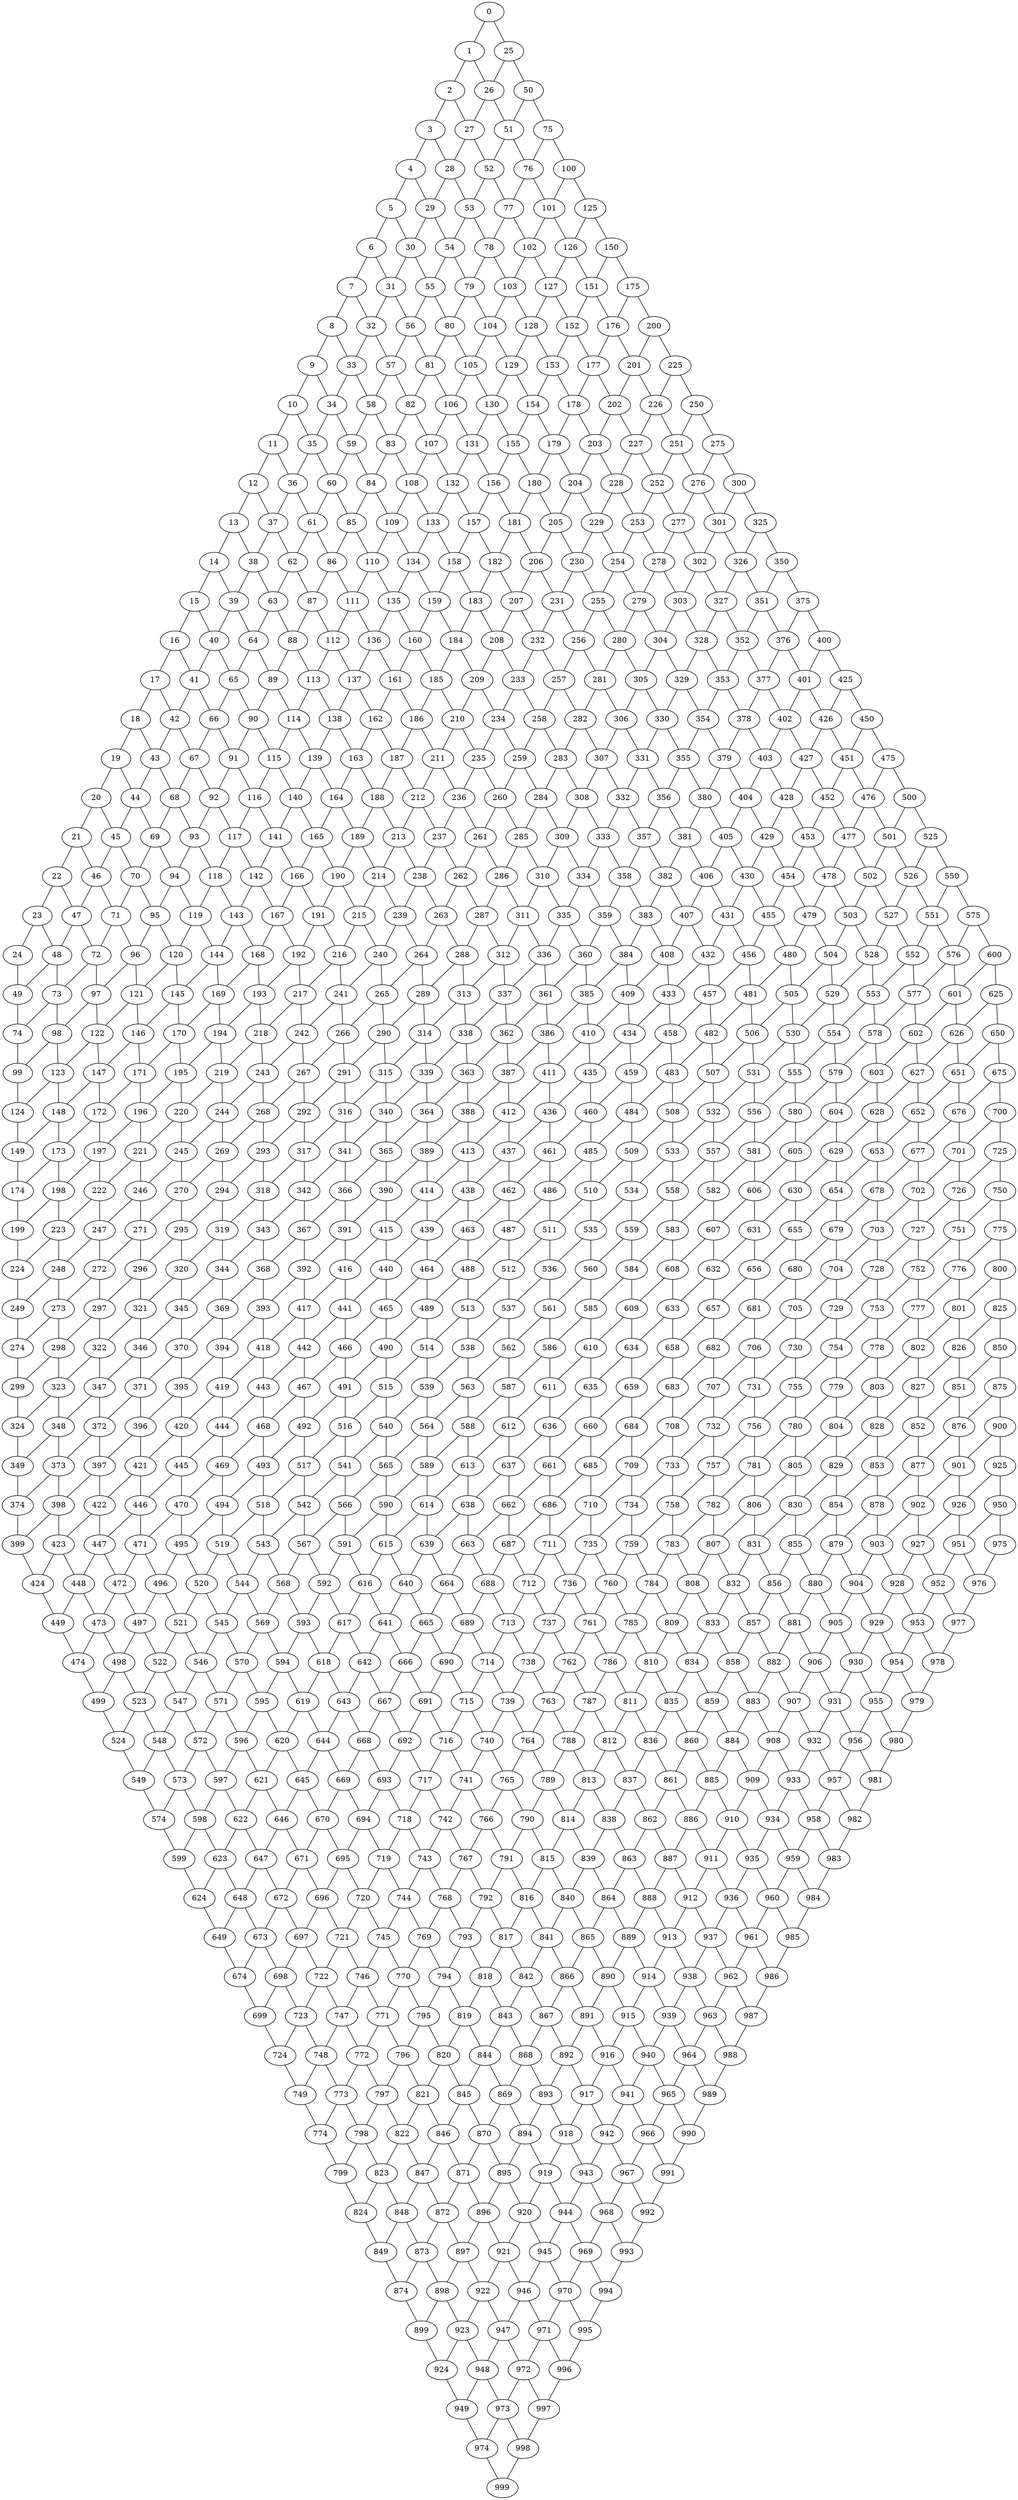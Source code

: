 graph Gmn_Malla_n25_m5 {
0;
1;
2;
3;
4;
5;
6;
7;
8;
9;
10;
11;
12;
13;
14;
15;
16;
17;
18;
19;
20;
21;
22;
23;
24;
0;
1;
2;
3;
4;
5;
6;
7;
8;
9;
10;
11;
12;
13;
14;
15;
16;
17;
18;
19;
20;
21;
22;
23;
24;
0;
1;
2;
3;
4;
5;
6;
7;
8;
9;
10;
11;
12;
13;
14;
15;
16;
17;
18;
19;
20;
21;
22;
23;
24;
0;
1;
2;
3;
4;
5;
6;
7;
8;
9;
10;
11;
12;
13;
14;
15;
16;
17;
18;
19;
20;
21;
22;
23;
24;
0;
1;
2;
3;
4;
5;
6;
7;
8;
9;
10;
11;
12;
13;
14;
15;
16;
17;
18;
19;
20;
21;
22;
23;
24;
0;
1;
2;
3;
4;
5;
6;
7;
8;
9;
10;
11;
12;
13;
14;
15;
16;
17;
18;
19;
20;
21;
22;
23;
24;
0;
1;
2;
3;
4;
5;
6;
7;
8;
9;
10;
11;
12;
13;
14;
15;
16;
17;
18;
19;
20;
21;
22;
23;
24;
0;
1;
2;
3;
4;
5;
6;
7;
8;
9;
10;
11;
12;
13;
14;
15;
16;
17;
18;
19;
20;
21;
22;
23;
24;
0;
1;
2;
3;
4;
5;
6;
7;
8;
9;
10;
11;
12;
13;
14;
15;
16;
17;
18;
19;
20;
21;
22;
23;
24;
0;
1;
2;
3;
4;
5;
6;
7;
8;
9;
10;
11;
12;
13;
14;
15;
16;
17;
18;
19;
20;
21;
22;
23;
24;
0;
1;
2;
3;
4;
5;
6;
7;
8;
9;
10;
11;
12;
13;
14;
15;
16;
17;
18;
19;
20;
21;
22;
23;
24;
0;
1;
2;
3;
4;
5;
6;
7;
8;
9;
10;
11;
12;
13;
14;
15;
16;
17;
18;
19;
20;
21;
22;
23;
24;
0;
1;
2;
3;
4;
5;
6;
7;
8;
9;
10;
11;
12;
13;
14;
15;
16;
17;
18;
19;
20;
21;
22;
23;
24;
0;
1;
2;
3;
4;
5;
6;
7;
8;
9;
10;
11;
12;
13;
14;
15;
16;
17;
18;
19;
20;
21;
22;
23;
24;
0;
1;
2;
3;
4;
5;
6;
7;
8;
9;
10;
11;
12;
13;
14;
15;
16;
17;
18;
19;
20;
21;
22;
23;
24;
0;
1;
2;
3;
4;
5;
6;
7;
8;
9;
10;
11;
12;
13;
14;
15;
16;
17;
18;
19;
20;
21;
22;
23;
24;
0;
1;
2;
3;
4;
5;
6;
7;
8;
9;
10;
11;
12;
13;
14;
15;
16;
17;
18;
19;
20;
21;
22;
23;
24;
0;
1;
2;
3;
4;
5;
6;
7;
8;
9;
10;
11;
12;
13;
14;
15;
16;
17;
18;
19;
20;
21;
22;
23;
24;
0;
1;
2;
3;
4;
5;
6;
7;
8;
9;
10;
11;
12;
13;
14;
15;
16;
17;
18;
19;
20;
21;
22;
23;
24;
0;
1;
2;
3;
4;
5;
6;
7;
8;
9;
10;
11;
12;
13;
14;
15;
16;
17;
18;
19;
20;
21;
22;
23;
24;
0;
1;
2;
3;
4;
5;
6;
7;
8;
9;
10;
11;
12;
13;
14;
15;
16;
17;
18;
19;
20;
21;
22;
23;
24;
0;
1;
2;
3;
4;
5;
6;
7;
8;
9;
10;
11;
12;
13;
14;
15;
16;
17;
18;
19;
20;
21;
22;
23;
24;
0;
1;
2;
3;
4;
5;
6;
7;
8;
9;
10;
11;
12;
13;
14;
15;
16;
17;
18;
19;
20;
21;
22;
23;
24;
0;
1;
2;
3;
4;
5;
6;
7;
8;
9;
10;
11;
12;
13;
14;
15;
16;
17;
18;
19;
20;
21;
22;
23;
24;
0;
1;
2;
3;
4;
5;
6;
7;
8;
9;
10;
11;
12;
13;
14;
15;
16;
17;
18;
19;
20;
21;
22;
23;
24;
0;
1;
2;
3;
4;
5;
6;
7;
8;
9;
10;
11;
12;
13;
14;
15;
16;
17;
18;
19;
20;
21;
22;
23;
24;
0;
1;
2;
3;
4;
5;
6;
7;
8;
9;
10;
11;
12;
13;
14;
15;
16;
17;
18;
19;
20;
21;
22;
23;
24;
0;
1;
2;
3;
4;
5;
6;
7;
8;
9;
10;
11;
12;
13;
14;
15;
16;
17;
18;
19;
20;
21;
22;
23;
24;
0;
1;
2;
3;
4;
5;
6;
7;
8;
9;
10;
11;
12;
13;
14;
15;
16;
17;
18;
19;
20;
21;
22;
23;
24;
0;
1;
2;
3;
4;
5;
6;
7;
8;
9;
10;
11;
12;
13;
14;
15;
16;
17;
18;
19;
20;
21;
22;
23;
24;
0;
1;
2;
3;
4;
5;
6;
7;
8;
9;
10;
11;
12;
13;
14;
15;
16;
17;
18;
19;
20;
21;
22;
23;
24;
0;
1;
2;
3;
4;
5;
6;
7;
8;
9;
10;
11;
12;
13;
14;
15;
16;
17;
18;
19;
20;
21;
22;
23;
24;
0;
1;
2;
3;
4;
5;
6;
7;
8;
9;
10;
11;
12;
13;
14;
15;
16;
17;
18;
19;
20;
21;
22;
23;
24;
0;
1;
2;
3;
4;
5;
6;
7;
8;
9;
10;
11;
12;
13;
14;
15;
16;
17;
18;
19;
20;
21;
22;
23;
24;
0;
1;
2;
3;
4;
5;
6;
7;
8;
9;
10;
11;
12;
13;
14;
15;
16;
17;
18;
19;
20;
21;
22;
23;
24;
0;
1;
2;
3;
4;
5;
6;
7;
8;
9;
10;
11;
12;
13;
14;
15;
16;
17;
18;
19;
20;
21;
22;
23;
24;
0;
1;
2;
3;
4;
5;
6;
7;
8;
9;
10;
11;
12;
13;
14;
15;
16;
17;
18;
19;
20;
21;
22;
23;
24;
0;
1;
2;
3;
4;
5;
6;
7;
8;
9;
10;
11;
12;
13;
14;
15;
16;
17;
18;
19;
20;
21;
22;
23;
24;
0;
1;
2;
3;
4;
5;
6;
7;
8;
9;
10;
11;
12;
13;
14;
15;
16;
17;
18;
19;
20;
21;
22;
23;
24;
0;
1;
2;
3;
4;
5;
6;
7;
8;
9;
10;
11;
12;
13;
14;
15;
16;
17;
18;
19;
20;
21;
22;
23;
24;
24--49;
0--1;
0--25;
1--2;
1--26;
2--3;
2--27;
3--4;
3--28;
4--5;
4--29;
5--6;
5--30;
6--7;
6--31;
7--8;
7--32;
8--9;
8--33;
9--10;
9--34;
10--11;
10--35;
11--12;
11--36;
12--13;
12--37;
13--14;
13--38;
14--15;
14--39;
15--16;
15--40;
16--17;
16--41;
17--18;
17--42;
18--19;
18--43;
19--20;
19--44;
20--21;
20--45;
21--22;
21--46;
22--23;
22--47;
23--24;
23--48;
49--74;
25--26;
25--50;
26--27;
26--51;
27--28;
27--52;
28--29;
28--53;
29--30;
29--54;
30--31;
30--55;
31--32;
31--56;
32--33;
32--57;
33--34;
33--58;
34--35;
34--59;
35--36;
35--60;
36--37;
36--61;
37--38;
37--62;
38--39;
38--63;
39--40;
39--64;
40--41;
40--65;
41--42;
41--66;
42--43;
42--67;
43--44;
43--68;
44--45;
44--69;
45--46;
45--70;
46--47;
46--71;
47--48;
47--72;
48--49;
48--73;
74--99;
50--51;
50--75;
51--52;
51--76;
52--53;
52--77;
53--54;
53--78;
54--55;
54--79;
55--56;
55--80;
56--57;
56--81;
57--58;
57--82;
58--59;
58--83;
59--60;
59--84;
60--61;
60--85;
61--62;
61--86;
62--63;
62--87;
63--64;
63--88;
64--65;
64--89;
65--66;
65--90;
66--67;
66--91;
67--68;
67--92;
68--69;
68--93;
69--70;
69--94;
70--71;
70--95;
71--72;
71--96;
72--73;
72--97;
73--74;
73--98;
99--124;
75--76;
75--100;
76--77;
76--101;
77--78;
77--102;
78--79;
78--103;
79--80;
79--104;
80--81;
80--105;
81--82;
81--106;
82--83;
82--107;
83--84;
83--108;
84--85;
84--109;
85--86;
85--110;
86--87;
86--111;
87--88;
87--112;
88--89;
88--113;
89--90;
89--114;
90--91;
90--115;
91--92;
91--116;
92--93;
92--117;
93--94;
93--118;
94--95;
94--119;
95--96;
95--120;
96--97;
96--121;
97--98;
97--122;
98--99;
98--123;
124--149;
100--101;
100--125;
101--102;
101--126;
102--103;
102--127;
103--104;
103--128;
104--105;
104--129;
105--106;
105--130;
106--107;
106--131;
107--108;
107--132;
108--109;
108--133;
109--110;
109--134;
110--111;
110--135;
111--112;
111--136;
112--113;
112--137;
113--114;
113--138;
114--115;
114--139;
115--116;
115--140;
116--117;
116--141;
117--118;
117--142;
118--119;
118--143;
119--120;
119--144;
120--121;
120--145;
121--122;
121--146;
122--123;
122--147;
123--124;
123--148;
149--174;
125--126;
125--150;
126--127;
126--151;
127--128;
127--152;
128--129;
128--153;
129--130;
129--154;
130--131;
130--155;
131--132;
131--156;
132--133;
132--157;
133--134;
133--158;
134--135;
134--159;
135--136;
135--160;
136--137;
136--161;
137--138;
137--162;
138--139;
138--163;
139--140;
139--164;
140--141;
140--165;
141--142;
141--166;
142--143;
142--167;
143--144;
143--168;
144--145;
144--169;
145--146;
145--170;
146--147;
146--171;
147--148;
147--172;
148--149;
148--173;
174--199;
150--151;
150--175;
151--152;
151--176;
152--153;
152--177;
153--154;
153--178;
154--155;
154--179;
155--156;
155--180;
156--157;
156--181;
157--158;
157--182;
158--159;
158--183;
159--160;
159--184;
160--161;
160--185;
161--162;
161--186;
162--163;
162--187;
163--164;
163--188;
164--165;
164--189;
165--166;
165--190;
166--167;
166--191;
167--168;
167--192;
168--169;
168--193;
169--170;
169--194;
170--171;
170--195;
171--172;
171--196;
172--173;
172--197;
173--174;
173--198;
199--224;
175--176;
175--200;
176--177;
176--201;
177--178;
177--202;
178--179;
178--203;
179--180;
179--204;
180--181;
180--205;
181--182;
181--206;
182--183;
182--207;
183--184;
183--208;
184--185;
184--209;
185--186;
185--210;
186--187;
186--211;
187--188;
187--212;
188--189;
188--213;
189--190;
189--214;
190--191;
190--215;
191--192;
191--216;
192--193;
192--217;
193--194;
193--218;
194--195;
194--219;
195--196;
195--220;
196--197;
196--221;
197--198;
197--222;
198--199;
198--223;
224--249;
200--201;
200--225;
201--202;
201--226;
202--203;
202--227;
203--204;
203--228;
204--205;
204--229;
205--206;
205--230;
206--207;
206--231;
207--208;
207--232;
208--209;
208--233;
209--210;
209--234;
210--211;
210--235;
211--212;
211--236;
212--213;
212--237;
213--214;
213--238;
214--215;
214--239;
215--216;
215--240;
216--217;
216--241;
217--218;
217--242;
218--219;
218--243;
219--220;
219--244;
220--221;
220--245;
221--222;
221--246;
222--223;
222--247;
223--224;
223--248;
249--274;
225--226;
225--250;
226--227;
226--251;
227--228;
227--252;
228--229;
228--253;
229--230;
229--254;
230--231;
230--255;
231--232;
231--256;
232--233;
232--257;
233--234;
233--258;
234--235;
234--259;
235--236;
235--260;
236--237;
236--261;
237--238;
237--262;
238--239;
238--263;
239--240;
239--264;
240--241;
240--265;
241--242;
241--266;
242--243;
242--267;
243--244;
243--268;
244--245;
244--269;
245--246;
245--270;
246--247;
246--271;
247--248;
247--272;
248--249;
248--273;
274--299;
250--251;
250--275;
251--252;
251--276;
252--253;
252--277;
253--254;
253--278;
254--255;
254--279;
255--256;
255--280;
256--257;
256--281;
257--258;
257--282;
258--259;
258--283;
259--260;
259--284;
260--261;
260--285;
261--262;
261--286;
262--263;
262--287;
263--264;
263--288;
264--265;
264--289;
265--266;
265--290;
266--267;
266--291;
267--268;
267--292;
268--269;
268--293;
269--270;
269--294;
270--271;
270--295;
271--272;
271--296;
272--273;
272--297;
273--274;
273--298;
299--324;
275--276;
275--300;
276--277;
276--301;
277--278;
277--302;
278--279;
278--303;
279--280;
279--304;
280--281;
280--305;
281--282;
281--306;
282--283;
282--307;
283--284;
283--308;
284--285;
284--309;
285--286;
285--310;
286--287;
286--311;
287--288;
287--312;
288--289;
288--313;
289--290;
289--314;
290--291;
290--315;
291--292;
291--316;
292--293;
292--317;
293--294;
293--318;
294--295;
294--319;
295--296;
295--320;
296--297;
296--321;
297--298;
297--322;
298--299;
298--323;
324--349;
300--301;
300--325;
301--302;
301--326;
302--303;
302--327;
303--304;
303--328;
304--305;
304--329;
305--306;
305--330;
306--307;
306--331;
307--308;
307--332;
308--309;
308--333;
309--310;
309--334;
310--311;
310--335;
311--312;
311--336;
312--313;
312--337;
313--314;
313--338;
314--315;
314--339;
315--316;
315--340;
316--317;
316--341;
317--318;
317--342;
318--319;
318--343;
319--320;
319--344;
320--321;
320--345;
321--322;
321--346;
322--323;
322--347;
323--324;
323--348;
349--374;
325--326;
325--350;
326--327;
326--351;
327--328;
327--352;
328--329;
328--353;
329--330;
329--354;
330--331;
330--355;
331--332;
331--356;
332--333;
332--357;
333--334;
333--358;
334--335;
334--359;
335--336;
335--360;
336--337;
336--361;
337--338;
337--362;
338--339;
338--363;
339--340;
339--364;
340--341;
340--365;
341--342;
341--366;
342--343;
342--367;
343--344;
343--368;
344--345;
344--369;
345--346;
345--370;
346--347;
346--371;
347--348;
347--372;
348--349;
348--373;
374--399;
350--351;
350--375;
351--352;
351--376;
352--353;
352--377;
353--354;
353--378;
354--355;
354--379;
355--356;
355--380;
356--357;
356--381;
357--358;
357--382;
358--359;
358--383;
359--360;
359--384;
360--361;
360--385;
361--362;
361--386;
362--363;
362--387;
363--364;
363--388;
364--365;
364--389;
365--366;
365--390;
366--367;
366--391;
367--368;
367--392;
368--369;
368--393;
369--370;
369--394;
370--371;
370--395;
371--372;
371--396;
372--373;
372--397;
373--374;
373--398;
399--424;
375--376;
375--400;
376--377;
376--401;
377--378;
377--402;
378--379;
378--403;
379--380;
379--404;
380--381;
380--405;
381--382;
381--406;
382--383;
382--407;
383--384;
383--408;
384--385;
384--409;
385--386;
385--410;
386--387;
386--411;
387--388;
387--412;
388--389;
388--413;
389--390;
389--414;
390--391;
390--415;
391--392;
391--416;
392--393;
392--417;
393--394;
393--418;
394--395;
394--419;
395--396;
395--420;
396--397;
396--421;
397--398;
397--422;
398--399;
398--423;
424--449;
400--401;
400--425;
401--402;
401--426;
402--403;
402--427;
403--404;
403--428;
404--405;
404--429;
405--406;
405--430;
406--407;
406--431;
407--408;
407--432;
408--409;
408--433;
409--410;
409--434;
410--411;
410--435;
411--412;
411--436;
412--413;
412--437;
413--414;
413--438;
414--415;
414--439;
415--416;
415--440;
416--417;
416--441;
417--418;
417--442;
418--419;
418--443;
419--420;
419--444;
420--421;
420--445;
421--422;
421--446;
422--423;
422--447;
423--424;
423--448;
449--474;
425--426;
425--450;
426--427;
426--451;
427--428;
427--452;
428--429;
428--453;
429--430;
429--454;
430--431;
430--455;
431--432;
431--456;
432--433;
432--457;
433--434;
433--458;
434--435;
434--459;
435--436;
435--460;
436--437;
436--461;
437--438;
437--462;
438--439;
438--463;
439--440;
439--464;
440--441;
440--465;
441--442;
441--466;
442--443;
442--467;
443--444;
443--468;
444--445;
444--469;
445--446;
445--470;
446--447;
446--471;
447--448;
447--472;
448--449;
448--473;
474--499;
450--451;
450--475;
451--452;
451--476;
452--453;
452--477;
453--454;
453--478;
454--455;
454--479;
455--456;
455--480;
456--457;
456--481;
457--458;
457--482;
458--459;
458--483;
459--460;
459--484;
460--461;
460--485;
461--462;
461--486;
462--463;
462--487;
463--464;
463--488;
464--465;
464--489;
465--466;
465--490;
466--467;
466--491;
467--468;
467--492;
468--469;
468--493;
469--470;
469--494;
470--471;
470--495;
471--472;
471--496;
472--473;
472--497;
473--474;
473--498;
499--524;
475--476;
475--500;
476--477;
476--501;
477--478;
477--502;
478--479;
478--503;
479--480;
479--504;
480--481;
480--505;
481--482;
481--506;
482--483;
482--507;
483--484;
483--508;
484--485;
484--509;
485--486;
485--510;
486--487;
486--511;
487--488;
487--512;
488--489;
488--513;
489--490;
489--514;
490--491;
490--515;
491--492;
491--516;
492--493;
492--517;
493--494;
493--518;
494--495;
494--519;
495--496;
495--520;
496--497;
496--521;
497--498;
497--522;
498--499;
498--523;
524--549;
500--501;
500--525;
501--502;
501--526;
502--503;
502--527;
503--504;
503--528;
504--505;
504--529;
505--506;
505--530;
506--507;
506--531;
507--508;
507--532;
508--509;
508--533;
509--510;
509--534;
510--511;
510--535;
511--512;
511--536;
512--513;
512--537;
513--514;
513--538;
514--515;
514--539;
515--516;
515--540;
516--517;
516--541;
517--518;
517--542;
518--519;
518--543;
519--520;
519--544;
520--521;
520--545;
521--522;
521--546;
522--523;
522--547;
523--524;
523--548;
549--574;
525--526;
525--550;
526--527;
526--551;
527--528;
527--552;
528--529;
528--553;
529--530;
529--554;
530--531;
530--555;
531--532;
531--556;
532--533;
532--557;
533--534;
533--558;
534--535;
534--559;
535--536;
535--560;
536--537;
536--561;
537--538;
537--562;
538--539;
538--563;
539--540;
539--564;
540--541;
540--565;
541--542;
541--566;
542--543;
542--567;
543--544;
543--568;
544--545;
544--569;
545--546;
545--570;
546--547;
546--571;
547--548;
547--572;
548--549;
548--573;
574--599;
550--551;
550--575;
551--552;
551--576;
552--553;
552--577;
553--554;
553--578;
554--555;
554--579;
555--556;
555--580;
556--557;
556--581;
557--558;
557--582;
558--559;
558--583;
559--560;
559--584;
560--561;
560--585;
561--562;
561--586;
562--563;
562--587;
563--564;
563--588;
564--565;
564--589;
565--566;
565--590;
566--567;
566--591;
567--568;
567--592;
568--569;
568--593;
569--570;
569--594;
570--571;
570--595;
571--572;
571--596;
572--573;
572--597;
573--574;
573--598;
599--624;
575--576;
575--600;
576--577;
576--601;
577--578;
577--602;
578--579;
578--603;
579--580;
579--604;
580--581;
580--605;
581--582;
581--606;
582--583;
582--607;
583--584;
583--608;
584--585;
584--609;
585--586;
585--610;
586--587;
586--611;
587--588;
587--612;
588--589;
588--613;
589--590;
589--614;
590--591;
590--615;
591--592;
591--616;
592--593;
592--617;
593--594;
593--618;
594--595;
594--619;
595--596;
595--620;
596--597;
596--621;
597--598;
597--622;
598--599;
598--623;
624--649;
600--601;
600--625;
601--602;
601--626;
602--603;
602--627;
603--604;
603--628;
604--605;
604--629;
605--606;
605--630;
606--607;
606--631;
607--608;
607--632;
608--609;
608--633;
609--610;
609--634;
610--611;
610--635;
611--612;
611--636;
612--613;
612--637;
613--614;
613--638;
614--615;
614--639;
615--616;
615--640;
616--617;
616--641;
617--618;
617--642;
618--619;
618--643;
619--620;
619--644;
620--621;
620--645;
621--622;
621--646;
622--623;
622--647;
623--624;
623--648;
649--674;
625--626;
625--650;
626--627;
626--651;
627--628;
627--652;
628--629;
628--653;
629--630;
629--654;
630--631;
630--655;
631--632;
631--656;
632--633;
632--657;
633--634;
633--658;
634--635;
634--659;
635--636;
635--660;
636--637;
636--661;
637--638;
637--662;
638--639;
638--663;
639--640;
639--664;
640--641;
640--665;
641--642;
641--666;
642--643;
642--667;
643--644;
643--668;
644--645;
644--669;
645--646;
645--670;
646--647;
646--671;
647--648;
647--672;
648--649;
648--673;
674--699;
650--651;
650--675;
651--652;
651--676;
652--653;
652--677;
653--654;
653--678;
654--655;
654--679;
655--656;
655--680;
656--657;
656--681;
657--658;
657--682;
658--659;
658--683;
659--660;
659--684;
660--661;
660--685;
661--662;
661--686;
662--663;
662--687;
663--664;
663--688;
664--665;
664--689;
665--666;
665--690;
666--667;
666--691;
667--668;
667--692;
668--669;
668--693;
669--670;
669--694;
670--671;
670--695;
671--672;
671--696;
672--673;
672--697;
673--674;
673--698;
699--724;
675--676;
675--700;
676--677;
676--701;
677--678;
677--702;
678--679;
678--703;
679--680;
679--704;
680--681;
680--705;
681--682;
681--706;
682--683;
682--707;
683--684;
683--708;
684--685;
684--709;
685--686;
685--710;
686--687;
686--711;
687--688;
687--712;
688--689;
688--713;
689--690;
689--714;
690--691;
690--715;
691--692;
691--716;
692--693;
692--717;
693--694;
693--718;
694--695;
694--719;
695--696;
695--720;
696--697;
696--721;
697--698;
697--722;
698--699;
698--723;
724--749;
700--701;
700--725;
701--702;
701--726;
702--703;
702--727;
703--704;
703--728;
704--705;
704--729;
705--706;
705--730;
706--707;
706--731;
707--708;
707--732;
708--709;
708--733;
709--710;
709--734;
710--711;
710--735;
711--712;
711--736;
712--713;
712--737;
713--714;
713--738;
714--715;
714--739;
715--716;
715--740;
716--717;
716--741;
717--718;
717--742;
718--719;
718--743;
719--720;
719--744;
720--721;
720--745;
721--722;
721--746;
722--723;
722--747;
723--724;
723--748;
749--774;
725--726;
725--750;
726--727;
726--751;
727--728;
727--752;
728--729;
728--753;
729--730;
729--754;
730--731;
730--755;
731--732;
731--756;
732--733;
732--757;
733--734;
733--758;
734--735;
734--759;
735--736;
735--760;
736--737;
736--761;
737--738;
737--762;
738--739;
738--763;
739--740;
739--764;
740--741;
740--765;
741--742;
741--766;
742--743;
742--767;
743--744;
743--768;
744--745;
744--769;
745--746;
745--770;
746--747;
746--771;
747--748;
747--772;
748--749;
748--773;
774--799;
750--751;
750--775;
751--752;
751--776;
752--753;
752--777;
753--754;
753--778;
754--755;
754--779;
755--756;
755--780;
756--757;
756--781;
757--758;
757--782;
758--759;
758--783;
759--760;
759--784;
760--761;
760--785;
761--762;
761--786;
762--763;
762--787;
763--764;
763--788;
764--765;
764--789;
765--766;
765--790;
766--767;
766--791;
767--768;
767--792;
768--769;
768--793;
769--770;
769--794;
770--771;
770--795;
771--772;
771--796;
772--773;
772--797;
773--774;
773--798;
799--824;
775--776;
775--800;
776--777;
776--801;
777--778;
777--802;
778--779;
778--803;
779--780;
779--804;
780--781;
780--805;
781--782;
781--806;
782--783;
782--807;
783--784;
783--808;
784--785;
784--809;
785--786;
785--810;
786--787;
786--811;
787--788;
787--812;
788--789;
788--813;
789--790;
789--814;
790--791;
790--815;
791--792;
791--816;
792--793;
792--817;
793--794;
793--818;
794--795;
794--819;
795--796;
795--820;
796--797;
796--821;
797--798;
797--822;
798--799;
798--823;
824--849;
800--801;
800--825;
801--802;
801--826;
802--803;
802--827;
803--804;
803--828;
804--805;
804--829;
805--806;
805--830;
806--807;
806--831;
807--808;
807--832;
808--809;
808--833;
809--810;
809--834;
810--811;
810--835;
811--812;
811--836;
812--813;
812--837;
813--814;
813--838;
814--815;
814--839;
815--816;
815--840;
816--817;
816--841;
817--818;
817--842;
818--819;
818--843;
819--820;
819--844;
820--821;
820--845;
821--822;
821--846;
822--823;
822--847;
823--824;
823--848;
849--874;
825--826;
825--850;
826--827;
826--851;
827--828;
827--852;
828--829;
828--853;
829--830;
829--854;
830--831;
830--855;
831--832;
831--856;
832--833;
832--857;
833--834;
833--858;
834--835;
834--859;
835--836;
835--860;
836--837;
836--861;
837--838;
837--862;
838--839;
838--863;
839--840;
839--864;
840--841;
840--865;
841--842;
841--866;
842--843;
842--867;
843--844;
843--868;
844--845;
844--869;
845--846;
845--870;
846--847;
846--871;
847--848;
847--872;
848--849;
848--873;
874--899;
850--851;
850--875;
851--852;
851--876;
852--853;
852--877;
853--854;
853--878;
854--855;
854--879;
855--856;
855--880;
856--857;
856--881;
857--858;
857--882;
858--859;
858--883;
859--860;
859--884;
860--861;
860--885;
861--862;
861--886;
862--863;
862--887;
863--864;
863--888;
864--865;
864--889;
865--866;
865--890;
866--867;
866--891;
867--868;
867--892;
868--869;
868--893;
869--870;
869--894;
870--871;
870--895;
871--872;
871--896;
872--873;
872--897;
873--874;
873--898;
899--924;
875--876;
875--900;
876--877;
876--901;
877--878;
877--902;
878--879;
878--903;
879--880;
879--904;
880--881;
880--905;
881--882;
881--906;
882--883;
882--907;
883--884;
883--908;
884--885;
884--909;
885--886;
885--910;
886--887;
886--911;
887--888;
887--912;
888--889;
888--913;
889--890;
889--914;
890--891;
890--915;
891--892;
891--916;
892--893;
892--917;
893--894;
893--918;
894--895;
894--919;
895--896;
895--920;
896--897;
896--921;
897--898;
897--922;
898--899;
898--923;
924--949;
900--901;
900--925;
901--902;
901--926;
902--903;
902--927;
903--904;
903--928;
904--905;
904--929;
905--906;
905--930;
906--907;
906--931;
907--908;
907--932;
908--909;
908--933;
909--910;
909--934;
910--911;
910--935;
911--912;
911--936;
912--913;
912--937;
913--914;
913--938;
914--915;
914--939;
915--916;
915--940;
916--917;
916--941;
917--918;
917--942;
918--919;
918--943;
919--920;
919--944;
920--921;
920--945;
921--922;
921--946;
922--923;
922--947;
923--924;
923--948;
949--974;
925--926;
925--950;
926--927;
926--951;
927--928;
927--952;
928--929;
928--953;
929--930;
929--954;
930--931;
930--955;
931--932;
931--956;
932--933;
932--957;
933--934;
933--958;
934--935;
934--959;
935--936;
935--960;
936--937;
936--961;
937--938;
937--962;
938--939;
938--963;
939--940;
939--964;
940--941;
940--965;
941--942;
941--966;
942--943;
942--967;
943--944;
943--968;
944--945;
944--969;
945--946;
945--970;
946--947;
946--971;
947--948;
947--972;
948--949;
948--973;
974--999;
950--951;
950--975;
951--952;
951--976;
952--953;
952--977;
953--954;
953--978;
954--955;
954--979;
955--956;
955--980;
956--957;
956--981;
957--958;
957--982;
958--959;
958--983;
959--960;
959--984;
960--961;
960--985;
961--962;
961--986;
962--963;
962--987;
963--964;
963--988;
964--965;
964--989;
965--966;
965--990;
966--967;
966--991;
967--968;
967--992;
968--969;
968--993;
969--970;
969--994;
970--971;
970--995;
971--972;
971--996;
972--973;
972--997;
973--974;
973--998;
975--976;
976--977;
977--978;
978--979;
979--980;
980--981;
981--982;
982--983;
983--984;
984--985;
985--986;
986--987;
987--988;
988--989;
989--990;
990--991;
991--992;
992--993;
993--994;
994--995;
995--996;
996--997;
997--998;
998--999;
}
